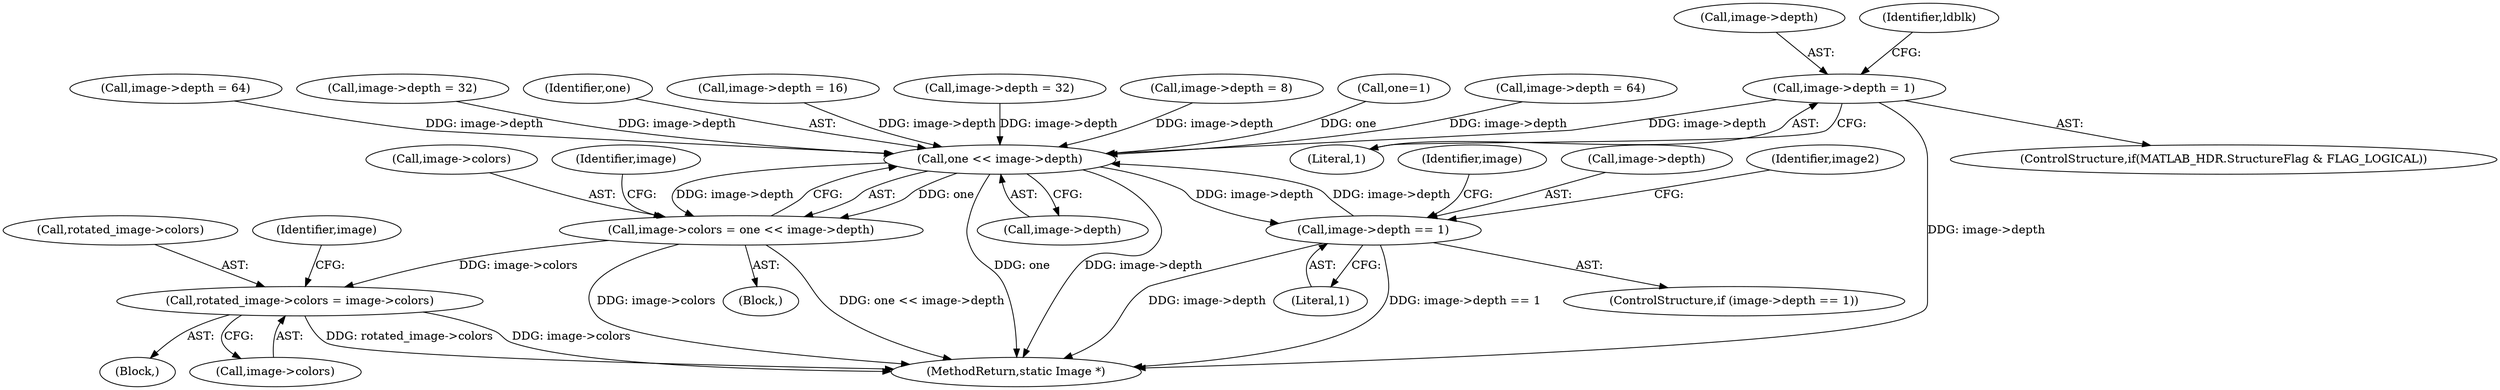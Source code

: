 digraph "0_ImageMagick_e5c063a1007506ba69e97a35effcdef944421c89@pointer" {
"1000840" [label="(Call,image->depth = 1)"];
"1001037" [label="(Call,one << image->depth)"];
"1001033" [label="(Call,image->colors = one << image->depth)"];
"1001618" [label="(Call,rotated_image->colors = image->colors)"];
"1001562" [label="(Call,image->depth == 1)"];
"1000884" [label="(Call,image->depth = 32)"];
"1000841" [label="(Call,image->depth)"];
"1001039" [label="(Call,image->depth)"];
"1001562" [label="(Call,image->depth == 1)"];
"1000846" [label="(Call,image->depth = 8)"];
"1001046" [label="(Identifier,image)"];
"1001622" [label="(Call,image->colors)"];
"1001619" [label="(Call,rotated_image->colors)"];
"1001591" [label="(Block,)"];
"1001618" [label="(Call,rotated_image->colors = image->colors)"];
"1001037" [label="(Call,one << image->depth)"];
"1001569" [label="(Identifier,image)"];
"1001033" [label="(Call,image->colors = one << image->depth)"];
"1000834" [label="(ControlStructure,if(MATLAB_HDR.StructureFlag & FLAG_LOGICAL))"];
"1000852" [label="(Identifier,ldblk)"];
"1001030" [label="(Call,one=1)"];
"1000904" [label="(Call,image->depth = 64)"];
"1001563" [label="(Call,image->depth)"];
"1000844" [label="(Literal,1)"];
"1001034" [label="(Call,image->colors)"];
"1001916" [label="(MethodReturn,static Image *)"];
"1000955" [label="(Call,image->depth = 64)"];
"1001561" [label="(ControlStructure,if (image->depth == 1))"];
"1001574" [label="(Identifier,image2)"];
"1000840" [label="(Call,image->depth = 1)"];
"1000923" [label="(Call,image->depth = 32)"];
"1001038" [label="(Identifier,one)"];
"1000424" [label="(Block,)"];
"1001627" [label="(Identifier,image)"];
"1001566" [label="(Literal,1)"];
"1000864" [label="(Call,image->depth = 16)"];
"1000840" -> "1000834"  [label="AST: "];
"1000840" -> "1000844"  [label="CFG: "];
"1000841" -> "1000840"  [label="AST: "];
"1000844" -> "1000840"  [label="AST: "];
"1000852" -> "1000840"  [label="CFG: "];
"1000840" -> "1001916"  [label="DDG: image->depth"];
"1000840" -> "1001037"  [label="DDG: image->depth"];
"1001037" -> "1001033"  [label="AST: "];
"1001037" -> "1001039"  [label="CFG: "];
"1001038" -> "1001037"  [label="AST: "];
"1001039" -> "1001037"  [label="AST: "];
"1001033" -> "1001037"  [label="CFG: "];
"1001037" -> "1001916"  [label="DDG: one"];
"1001037" -> "1001916"  [label="DDG: image->depth"];
"1001037" -> "1001033"  [label="DDG: one"];
"1001037" -> "1001033"  [label="DDG: image->depth"];
"1001030" -> "1001037"  [label="DDG: one"];
"1000904" -> "1001037"  [label="DDG: image->depth"];
"1000884" -> "1001037"  [label="DDG: image->depth"];
"1001562" -> "1001037"  [label="DDG: image->depth"];
"1000864" -> "1001037"  [label="DDG: image->depth"];
"1000955" -> "1001037"  [label="DDG: image->depth"];
"1000923" -> "1001037"  [label="DDG: image->depth"];
"1000846" -> "1001037"  [label="DDG: image->depth"];
"1001037" -> "1001562"  [label="DDG: image->depth"];
"1001033" -> "1000424"  [label="AST: "];
"1001034" -> "1001033"  [label="AST: "];
"1001046" -> "1001033"  [label="CFG: "];
"1001033" -> "1001916"  [label="DDG: one << image->depth"];
"1001033" -> "1001916"  [label="DDG: image->colors"];
"1001033" -> "1001618"  [label="DDG: image->colors"];
"1001618" -> "1001591"  [label="AST: "];
"1001618" -> "1001622"  [label="CFG: "];
"1001619" -> "1001618"  [label="AST: "];
"1001622" -> "1001618"  [label="AST: "];
"1001627" -> "1001618"  [label="CFG: "];
"1001618" -> "1001916"  [label="DDG: rotated_image->colors"];
"1001618" -> "1001916"  [label="DDG: image->colors"];
"1001562" -> "1001561"  [label="AST: "];
"1001562" -> "1001566"  [label="CFG: "];
"1001563" -> "1001562"  [label="AST: "];
"1001566" -> "1001562"  [label="AST: "];
"1001569" -> "1001562"  [label="CFG: "];
"1001574" -> "1001562"  [label="CFG: "];
"1001562" -> "1001916"  [label="DDG: image->depth"];
"1001562" -> "1001916"  [label="DDG: image->depth == 1"];
}
